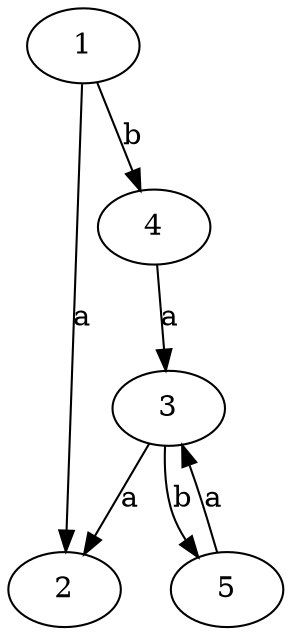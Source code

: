 strict digraph  {
	1 -> 2 [label=a];
	3 -> 2 [label=a];
	4 -> 3 [label=a];
	5 -> 3 [label=a];
	1 -> 4 [label=b];
	3 -> 5 [label=b];
}
